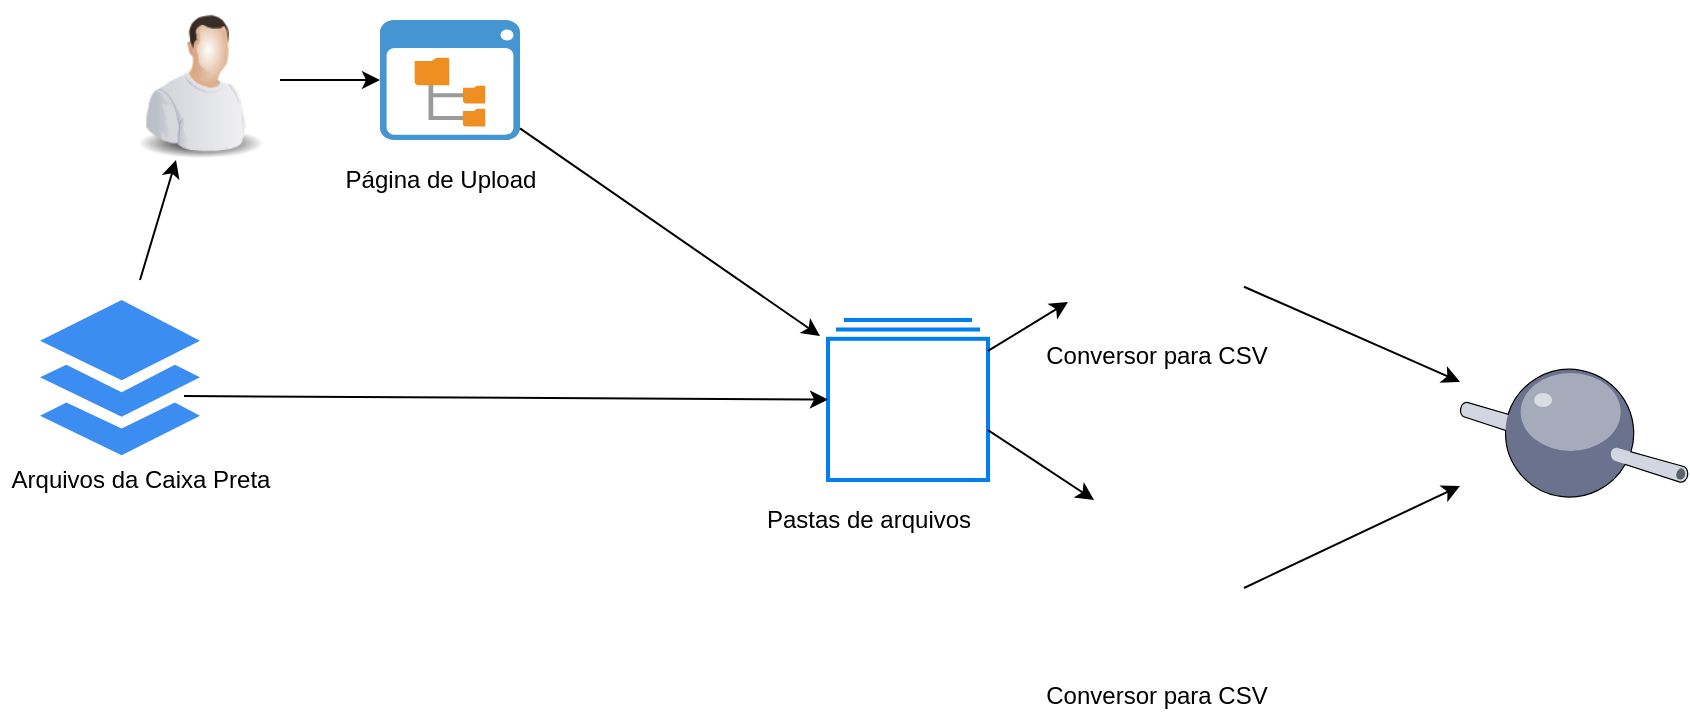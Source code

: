 <mxfile version="13.1.11" type="github">
  <diagram id="X7bbfppXsATFI2PHyh5Y" name="Page-1">
    <mxGraphModel dx="1422" dy="794" grid="1" gridSize="10" guides="1" tooltips="1" connect="1" arrows="1" fold="1" page="1" pageScale="1" pageWidth="827" pageHeight="1169" math="0" shadow="0">
      <root>
        <mxCell id="0" />
        <mxCell id="1" parent="0" />
        <mxCell id="8JxW2URL82Maiz26xDJv-1" value="" style="html=1;aspect=fixed;strokeColor=none;shadow=0;align=center;verticalAlign=top;fillColor=#3B8DF1;shape=mxgraph.gcp2.files" vertex="1" parent="1">
          <mxGeometry x="20" y="300" width="80" height="77.6" as="geometry" />
        </mxCell>
        <mxCell id="8JxW2URL82Maiz26xDJv-2" value="" style="html=1;verticalLabelPosition=bottom;align=center;labelBackgroundColor=#ffffff;verticalAlign=top;strokeWidth=2;strokeColor=#0080F0;shadow=0;dashed=0;shape=mxgraph.ios7.icons.folders;" vertex="1" parent="1">
          <mxGeometry x="414" y="310" width="80" height="80" as="geometry" />
        </mxCell>
        <mxCell id="8JxW2URL82Maiz26xDJv-3" value="" style="endArrow=classic;html=1;exitX=0.9;exitY=0.619;exitDx=0;exitDy=0;exitPerimeter=0;" edge="1" parent="1" source="8JxW2URL82Maiz26xDJv-1" target="8JxW2URL82Maiz26xDJv-2">
          <mxGeometry width="50" height="50" relative="1" as="geometry">
            <mxPoint x="390" y="430" as="sourcePoint" />
            <mxPoint x="440" y="380" as="targetPoint" />
          </mxGeometry>
        </mxCell>
        <mxCell id="8JxW2URL82Maiz26xDJv-4" value="Arquivos da Caixa Preta" style="text;html=1;resizable=0;autosize=1;align=center;verticalAlign=middle;points=[];fillColor=none;strokeColor=none;rounded=0;" vertex="1" parent="1">
          <mxGeometry y="380" width="140" height="20" as="geometry" />
        </mxCell>
        <mxCell id="8JxW2URL82Maiz26xDJv-5" value="Pastas de arquivos" style="text;html=1;resizable=0;autosize=1;align=center;verticalAlign=middle;points=[];fillColor=none;strokeColor=none;rounded=0;" vertex="1" parent="1">
          <mxGeometry x="374" y="400" width="120" height="20" as="geometry" />
        </mxCell>
        <mxCell id="8JxW2URL82Maiz26xDJv-6" value="" style="shape=image;html=1;verticalAlign=top;verticalLabelPosition=bottom;labelBackgroundColor=#ffffff;imageAspect=0;aspect=fixed;image=https://cdn4.iconfinder.com/data/icons/seo-and-data/500/data-filter-128.png" vertex="1" parent="1">
          <mxGeometry x="534" y="230" width="88" height="88" as="geometry" />
        </mxCell>
        <mxCell id="8JxW2URL82Maiz26xDJv-7" value="" style="shape=image;html=1;verticalAlign=top;verticalLabelPosition=bottom;labelBackgroundColor=#ffffff;imageAspect=0;aspect=fixed;image=https://cdn4.iconfinder.com/data/icons/seo-and-data/500/data-filter-128.png" vertex="1" parent="1">
          <mxGeometry x="534" y="400" width="88" height="88" as="geometry" />
        </mxCell>
        <mxCell id="8JxW2URL82Maiz26xDJv-10" value="" style="image;html=1;labelBackgroundColor=#ffffff;image=img/lib/clip_art/people/Worker_Man_128x128.png" vertex="1" parent="1">
          <mxGeometry x="60" y="150" width="80" height="80" as="geometry" />
        </mxCell>
        <mxCell id="8JxW2URL82Maiz26xDJv-11" value="" style="shadow=0;dashed=0;html=1;strokeColor=none;fillColor=#4495D1;labelPosition=center;verticalLabelPosition=bottom;verticalAlign=top;align=center;outlineConnect=0;shape=mxgraph.veeam.2d.file_system_browser;" vertex="1" parent="1">
          <mxGeometry x="190" y="160" width="70" height="60" as="geometry" />
        </mxCell>
        <mxCell id="8JxW2URL82Maiz26xDJv-14" style="edgeStyle=orthogonalEdgeStyle;rounded=0;orthogonalLoop=1;jettySize=auto;html=1;" edge="1" parent="1" source="8JxW2URL82Maiz26xDJv-10" target="8JxW2URL82Maiz26xDJv-11">
          <mxGeometry relative="1" as="geometry" />
        </mxCell>
        <mxCell id="8JxW2URL82Maiz26xDJv-12" value="Página de Upload" style="text;html=1;resizable=0;autosize=1;align=center;verticalAlign=middle;points=[];fillColor=none;strokeColor=none;rounded=0;" vertex="1" parent="1">
          <mxGeometry x="165" y="230" width="110" height="20" as="geometry" />
        </mxCell>
        <mxCell id="8JxW2URL82Maiz26xDJv-13" value="" style="endArrow=classic;html=1;" edge="1" parent="1" target="8JxW2URL82Maiz26xDJv-10">
          <mxGeometry width="50" height="50" relative="1" as="geometry">
            <mxPoint x="70" y="290" as="sourcePoint" />
            <mxPoint x="440" y="380" as="targetPoint" />
          </mxGeometry>
        </mxCell>
        <mxCell id="8JxW2URL82Maiz26xDJv-15" value="" style="endArrow=classic;html=1;entryX=-0.05;entryY=0.1;entryDx=0;entryDy=0;entryPerimeter=0;" edge="1" parent="1" source="8JxW2URL82Maiz26xDJv-11" target="8JxW2URL82Maiz26xDJv-2">
          <mxGeometry width="50" height="50" relative="1" as="geometry">
            <mxPoint x="390" y="430" as="sourcePoint" />
            <mxPoint x="440" y="380" as="targetPoint" />
          </mxGeometry>
        </mxCell>
        <mxCell id="8JxW2URL82Maiz26xDJv-16" value="" style="endArrow=classic;html=1;" edge="1" parent="1" source="8JxW2URL82Maiz26xDJv-2" target="8JxW2URL82Maiz26xDJv-6">
          <mxGeometry width="50" height="50" relative="1" as="geometry">
            <mxPoint x="390" y="430" as="sourcePoint" />
            <mxPoint x="440" y="380" as="targetPoint" />
          </mxGeometry>
        </mxCell>
        <mxCell id="8JxW2URL82Maiz26xDJv-17" value="" style="endArrow=classic;html=1;entryX=0.148;entryY=0;entryDx=0;entryDy=0;entryPerimeter=0;exitX=1;exitY=0.688;exitDx=0;exitDy=0;exitPerimeter=0;" edge="1" parent="1" source="8JxW2URL82Maiz26xDJv-2" target="8JxW2URL82Maiz26xDJv-7">
          <mxGeometry width="50" height="50" relative="1" as="geometry">
            <mxPoint x="504" y="335.484" as="sourcePoint" />
            <mxPoint x="544" y="310.968" as="targetPoint" />
          </mxGeometry>
        </mxCell>
        <mxCell id="8JxW2URL82Maiz26xDJv-18" value="Conversor para CSV" style="text;html=1;resizable=0;autosize=1;align=center;verticalAlign=middle;points=[];fillColor=none;strokeColor=none;rounded=0;" vertex="1" parent="1">
          <mxGeometry x="513" y="318" width="130" height="20" as="geometry" />
        </mxCell>
        <mxCell id="8JxW2URL82Maiz26xDJv-19" value="Conversor para CSV" style="text;html=1;resizable=0;autosize=1;align=center;verticalAlign=middle;points=[];fillColor=none;strokeColor=none;rounded=0;" vertex="1" parent="1">
          <mxGeometry x="513" y="488" width="130" height="20" as="geometry" />
        </mxCell>
        <mxCell id="8JxW2URL82Maiz26xDJv-20" value="" style="verticalLabelPosition=bottom;aspect=fixed;html=1;verticalAlign=top;strokeColor=none;align=center;outlineConnect=0;shape=mxgraph.citrix.middleware;" vertex="1" parent="1">
          <mxGeometry x="730" y="332" width="114" height="68" as="geometry" />
        </mxCell>
        <mxCell id="8JxW2URL82Maiz26xDJv-21" value="" style="endArrow=classic;html=1;" edge="1" parent="1" source="8JxW2URL82Maiz26xDJv-6" target="8JxW2URL82Maiz26xDJv-20">
          <mxGeometry width="50" height="50" relative="1" as="geometry">
            <mxPoint x="504" y="335" as="sourcePoint" />
            <mxPoint x="544" y="310.968" as="targetPoint" />
          </mxGeometry>
        </mxCell>
        <mxCell id="8JxW2URL82Maiz26xDJv-22" value="" style="endArrow=classic;html=1;exitX=1;exitY=0.5;exitDx=0;exitDy=0;" edge="1" parent="1" source="8JxW2URL82Maiz26xDJv-7" target="8JxW2URL82Maiz26xDJv-20">
          <mxGeometry width="50" height="50" relative="1" as="geometry">
            <mxPoint x="632" y="303.368" as="sourcePoint" />
            <mxPoint x="740" y="350.909" as="targetPoint" />
          </mxGeometry>
        </mxCell>
      </root>
    </mxGraphModel>
  </diagram>
</mxfile>
